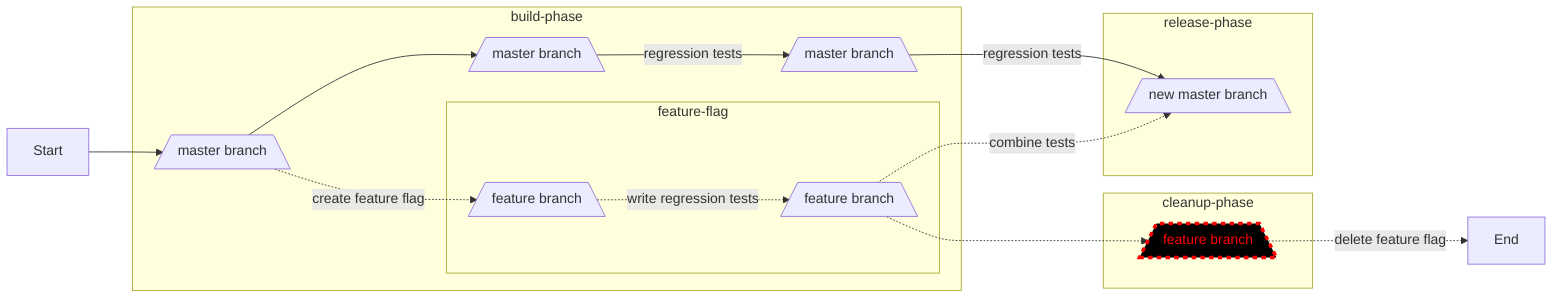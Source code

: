 flowchart LR

%% Each phase is one line of code to promote small batches
%% Two lines of code means smaller batches called for

    Y[Start]-->A[/master branch\]

    subgraph build-phase
    A[/master branch\]-->AB[/master branch\]

    %% Begin top line build phase
    AB[/master branch\]--regression tests-->B[/master branch\]

    %% Feature branch is forked from master
    A[/master branch\]-.create feature flag.->C[/feature branch\]

    %% Feature developement begins behind flag
    subgraph feature-flag
    C[/feature branch\]-.write regression tests .->D[/feature branch\]
    D[/feature branch\]
    end feature-flag
    end build-phase

    subgraph release-phase
    B[/master branch\]--regression tests-->E[/new master branch\]

    %% Work is integrated
    D[/feature branch\]-.combine tests .->E[/new master branch\]
    end release-phase

    %% Post-experiment cleanup phase
    subgraph cleanup-phase
    D[/feature branch\]-.->F[/feature branch\]
    F[/feature branch\]
    end cleanup-phase

    F[/feature branch\]-.delete feature flag.->Z[End]

    style F fill:#000,stroke:#f00,stroke-width:4px,color:#f00,stroke-dasharray: 5 5
